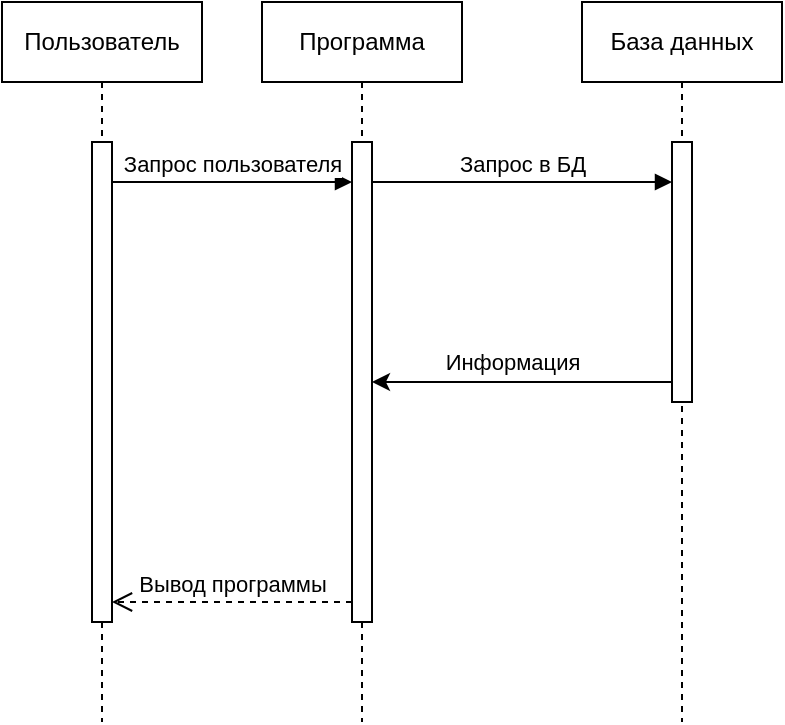 <mxfile version="24.2.3" type="device">
  <diagram name="Страница — 1" id="g-bH_DATAnXVI8weib5d">
    <mxGraphModel dx="-254" dy="330" grid="1" gridSize="10" guides="1" tooltips="1" connect="1" arrows="1" fold="1" page="1" pageScale="1" pageWidth="827" pageHeight="1169" math="0" shadow="0">
      <root>
        <mxCell id="0" />
        <mxCell id="1" parent="0" />
        <mxCell id="yfMzUgwGi2XNXxsfkuQ0-1" value="Пользователь" style="shape=umlLifeline;perimeter=lifelinePerimeter;whiteSpace=wrap;html=1;container=0;dropTarget=0;collapsible=0;recursiveResize=0;outlineConnect=0;portConstraint=eastwest;newEdgeStyle={&quot;edgeStyle&quot;:&quot;elbowEdgeStyle&quot;,&quot;elbow&quot;:&quot;vertical&quot;,&quot;curved&quot;:0,&quot;rounded&quot;:0};" parent="1" vertex="1">
          <mxGeometry x="1080" y="150" width="100" height="360" as="geometry" />
        </mxCell>
        <mxCell id="yfMzUgwGi2XNXxsfkuQ0-2" value="" style="html=1;points=[];perimeter=orthogonalPerimeter;outlineConnect=0;targetShapes=umlLifeline;portConstraint=eastwest;newEdgeStyle={&quot;edgeStyle&quot;:&quot;elbowEdgeStyle&quot;,&quot;elbow&quot;:&quot;vertical&quot;,&quot;curved&quot;:0,&quot;rounded&quot;:0};" parent="yfMzUgwGi2XNXxsfkuQ0-1" vertex="1">
          <mxGeometry x="45" y="70" width="10" height="240" as="geometry" />
        </mxCell>
        <mxCell id="yfMzUgwGi2XNXxsfkuQ0-4" value="Программа" style="shape=umlLifeline;perimeter=lifelinePerimeter;whiteSpace=wrap;html=1;container=0;dropTarget=0;collapsible=0;recursiveResize=0;outlineConnect=0;portConstraint=eastwest;newEdgeStyle={&quot;edgeStyle&quot;:&quot;elbowEdgeStyle&quot;,&quot;elbow&quot;:&quot;vertical&quot;,&quot;curved&quot;:0,&quot;rounded&quot;:0};" parent="1" vertex="1">
          <mxGeometry x="1210" y="150" width="100" height="360" as="geometry" />
        </mxCell>
        <mxCell id="yfMzUgwGi2XNXxsfkuQ0-5" value="" style="html=1;points=[];perimeter=orthogonalPerimeter;outlineConnect=0;targetShapes=umlLifeline;portConstraint=eastwest;newEdgeStyle={&quot;edgeStyle&quot;:&quot;elbowEdgeStyle&quot;,&quot;elbow&quot;:&quot;vertical&quot;,&quot;curved&quot;:0,&quot;rounded&quot;:0};" parent="yfMzUgwGi2XNXxsfkuQ0-4" vertex="1">
          <mxGeometry x="45" y="70" width="10" height="240" as="geometry" />
        </mxCell>
        <mxCell id="yfMzUgwGi2XNXxsfkuQ0-6" value="Запрос пользователя" style="html=1;verticalAlign=bottom;endArrow=block;edgeStyle=elbowEdgeStyle;elbow=vertical;curved=0;rounded=0;" parent="1" edge="1" source="yfMzUgwGi2XNXxsfkuQ0-2">
          <mxGeometry x="-0.002" relative="1" as="geometry">
            <mxPoint x="1110" y="240" as="sourcePoint" />
            <Array as="points">
              <mxPoint x="1180" y="240" />
            </Array>
            <mxPoint as="offset" />
            <mxPoint x="1255" y="240" as="targetPoint" />
          </mxGeometry>
        </mxCell>
        <mxCell id="yfMzUgwGi2XNXxsfkuQ0-7" value="Вывод программы" style="html=1;verticalAlign=bottom;endArrow=open;dashed=1;endSize=8;edgeStyle=elbowEdgeStyle;elbow=vertical;curved=0;rounded=0;" parent="1" source="yfMzUgwGi2XNXxsfkuQ0-5" target="yfMzUgwGi2XNXxsfkuQ0-2" edge="1">
          <mxGeometry relative="1" as="geometry">
            <mxPoint x="1185" y="375" as="targetPoint" />
            <Array as="points">
              <mxPoint x="1180" y="450" />
            </Array>
          </mxGeometry>
        </mxCell>
        <mxCell id="yfMzUgwGi2XNXxsfkuQ0-9" value="База данных" style="shape=umlLifeline;perimeter=lifelinePerimeter;whiteSpace=wrap;html=1;container=0;dropTarget=0;collapsible=0;recursiveResize=0;outlineConnect=0;portConstraint=eastwest;newEdgeStyle={&quot;edgeStyle&quot;:&quot;elbowEdgeStyle&quot;,&quot;elbow&quot;:&quot;vertical&quot;,&quot;curved&quot;:0,&quot;rounded&quot;:0};" parent="1" vertex="1">
          <mxGeometry x="1370" y="150" width="100" height="360" as="geometry" />
        </mxCell>
        <mxCell id="yfMzUgwGi2XNXxsfkuQ0-10" value="" style="html=1;points=[];perimeter=orthogonalPerimeter;outlineConnect=0;targetShapes=umlLifeline;portConstraint=eastwest;newEdgeStyle={&quot;edgeStyle&quot;:&quot;elbowEdgeStyle&quot;,&quot;elbow&quot;:&quot;vertical&quot;,&quot;curved&quot;:0,&quot;rounded&quot;:0};" parent="yfMzUgwGi2XNXxsfkuQ0-9" vertex="1">
          <mxGeometry x="45" y="70" width="10" height="130" as="geometry" />
        </mxCell>
        <mxCell id="yfMzUgwGi2XNXxsfkuQ0-13" value="" style="endArrow=classic;html=1;rounded=0;" parent="1" source="yfMzUgwGi2XNXxsfkuQ0-10" edge="1">
          <mxGeometry width="50" height="50" relative="1" as="geometry">
            <mxPoint x="1410" y="340" as="sourcePoint" />
            <mxPoint x="1265" y="340" as="targetPoint" />
          </mxGeometry>
        </mxCell>
        <mxCell id="yfMzUgwGi2XNXxsfkuQ0-14" value="Информация" style="text;html=1;align=center;verticalAlign=middle;resizable=0;points=[];autosize=1;strokeColor=none;fillColor=none;fontSize=11;" parent="1" vertex="1">
          <mxGeometry x="1290" y="315" width="90" height="30" as="geometry" />
        </mxCell>
        <mxCell id="yfMzUgwGi2XNXxsfkuQ0-21" value="Запрос в БД" style="html=1;verticalAlign=bottom;endArrow=block;edgeStyle=elbowEdgeStyle;elbow=vertical;curved=0;rounded=0;" parent="1" source="yfMzUgwGi2XNXxsfkuQ0-5" target="yfMzUgwGi2XNXxsfkuQ0-10" edge="1">
          <mxGeometry x="-0.002" relative="1" as="geometry">
            <mxPoint x="1290" y="240" as="sourcePoint" />
            <Array as="points">
              <mxPoint x="1355" y="240" />
            </Array>
            <mxPoint as="offset" />
            <mxPoint x="1430" y="240" as="targetPoint" />
          </mxGeometry>
        </mxCell>
      </root>
    </mxGraphModel>
  </diagram>
</mxfile>
